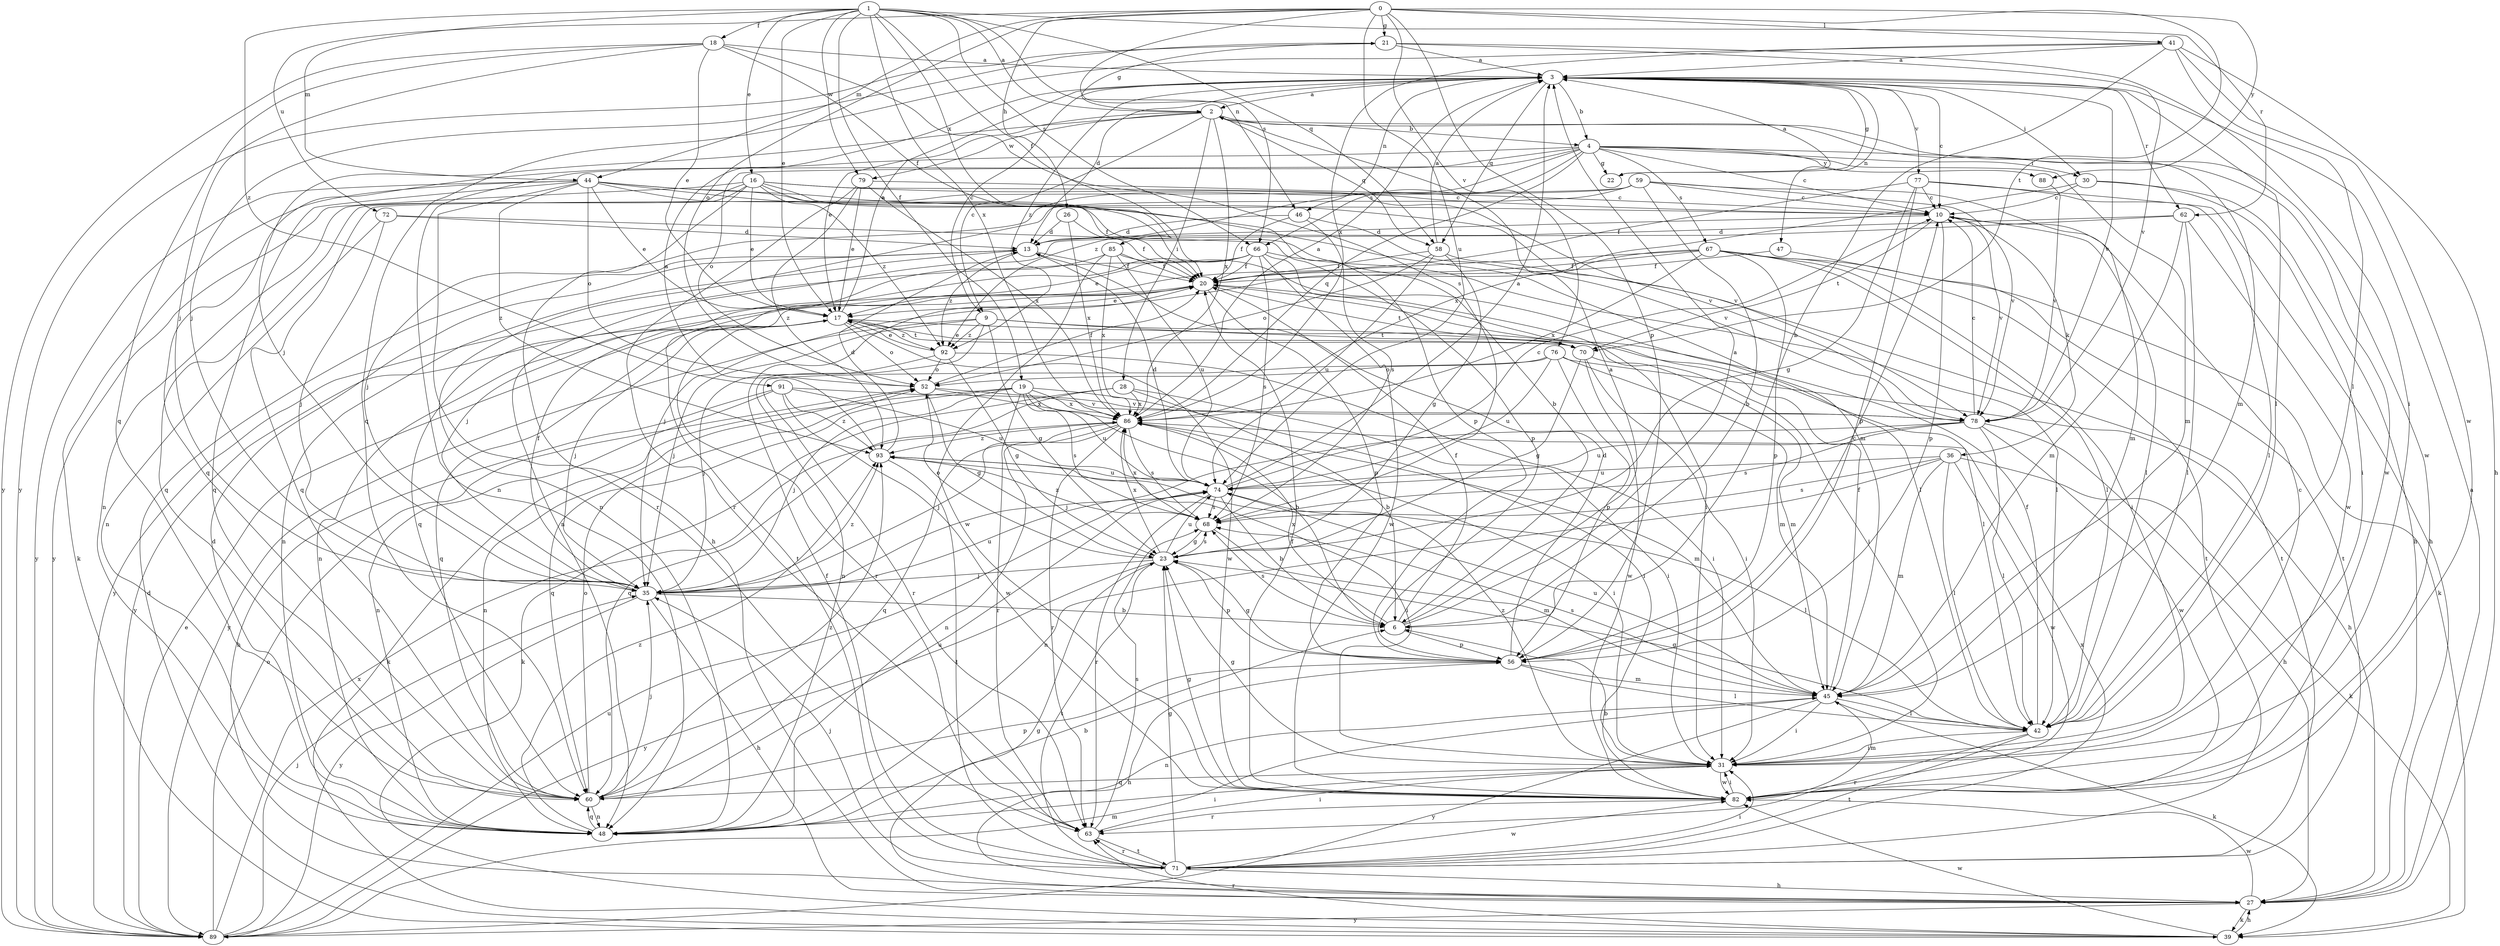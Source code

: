 strict digraph  {
0;
1;
2;
3;
4;
6;
9;
10;
13;
16;
17;
18;
19;
20;
21;
22;
23;
26;
27;
28;
30;
31;
35;
36;
39;
41;
42;
44;
45;
46;
47;
48;
52;
56;
58;
59;
60;
62;
63;
66;
67;
68;
70;
71;
72;
74;
76;
77;
78;
79;
82;
85;
86;
88;
89;
91;
92;
93;
0 -> 21  [label=g];
0 -> 26  [label=h];
0 -> 41  [label=l];
0 -> 44  [label=m];
0 -> 52  [label=o];
0 -> 56  [label=p];
0 -> 66  [label=s];
0 -> 70  [label=t];
0 -> 72  [label=u];
0 -> 74  [label=u];
0 -> 76  [label=v];
0 -> 88  [label=y];
1 -> 2  [label=a];
1 -> 16  [label=e];
1 -> 17  [label=e];
1 -> 18  [label=f];
1 -> 19  [label=f];
1 -> 20  [label=f];
1 -> 44  [label=m];
1 -> 46  [label=n];
1 -> 58  [label=q];
1 -> 62  [label=r];
1 -> 66  [label=s];
1 -> 79  [label=w];
1 -> 85  [label=x];
1 -> 86  [label=x];
1 -> 91  [label=z];
2 -> 4  [label=b];
2 -> 9  [label=c];
2 -> 17  [label=e];
2 -> 21  [label=g];
2 -> 28  [label=i];
2 -> 35  [label=j];
2 -> 45  [label=m];
2 -> 58  [label=q];
2 -> 79  [label=w];
2 -> 82  [label=w];
2 -> 86  [label=x];
3 -> 2  [label=a];
3 -> 4  [label=b];
3 -> 9  [label=c];
3 -> 10  [label=c];
3 -> 13  [label=d];
3 -> 22  [label=g];
3 -> 30  [label=i];
3 -> 42  [label=l];
3 -> 46  [label=n];
3 -> 47  [label=n];
3 -> 58  [label=q];
3 -> 62  [label=r];
3 -> 77  [label=v];
3 -> 78  [label=v];
3 -> 92  [label=z];
4 -> 10  [label=c];
4 -> 22  [label=g];
4 -> 30  [label=i];
4 -> 45  [label=m];
4 -> 48  [label=n];
4 -> 52  [label=o];
4 -> 60  [label=q];
4 -> 66  [label=s];
4 -> 67  [label=s];
4 -> 82  [label=w];
4 -> 88  [label=y];
4 -> 92  [label=z];
4 -> 86  [label=q];
6 -> 2  [label=a];
6 -> 3  [label=a];
6 -> 20  [label=f];
6 -> 56  [label=p];
6 -> 68  [label=s];
6 -> 86  [label=x];
9 -> 23  [label=g];
9 -> 31  [label=i];
9 -> 35  [label=j];
9 -> 48  [label=n];
9 -> 70  [label=t];
9 -> 89  [label=y];
9 -> 92  [label=z];
10 -> 13  [label=d];
10 -> 36  [label=k];
10 -> 42  [label=l];
10 -> 56  [label=p];
10 -> 70  [label=t];
10 -> 78  [label=v];
13 -> 20  [label=f];
13 -> 48  [label=n];
13 -> 92  [label=z];
16 -> 10  [label=c];
16 -> 17  [label=e];
16 -> 20  [label=f];
16 -> 27  [label=h];
16 -> 48  [label=n];
16 -> 56  [label=p];
16 -> 60  [label=q];
16 -> 78  [label=v];
16 -> 89  [label=y];
16 -> 92  [label=z];
17 -> 3  [label=a];
17 -> 35  [label=j];
17 -> 42  [label=l];
17 -> 52  [label=o];
17 -> 60  [label=q];
17 -> 63  [label=r];
17 -> 70  [label=t];
17 -> 82  [label=w];
17 -> 92  [label=z];
18 -> 3  [label=a];
18 -> 17  [label=e];
18 -> 20  [label=f];
18 -> 35  [label=j];
18 -> 60  [label=q];
18 -> 68  [label=s];
18 -> 89  [label=y];
19 -> 6  [label=b];
19 -> 31  [label=i];
19 -> 35  [label=j];
19 -> 39  [label=k];
19 -> 60  [label=q];
19 -> 63  [label=r];
19 -> 68  [label=s];
19 -> 74  [label=u];
19 -> 86  [label=x];
20 -> 17  [label=e];
20 -> 48  [label=n];
20 -> 56  [label=p];
20 -> 70  [label=t];
20 -> 89  [label=y];
21 -> 3  [label=a];
21 -> 31  [label=i];
21 -> 35  [label=j];
21 -> 78  [label=v];
21 -> 89  [label=y];
22 -> 3  [label=a];
23 -> 35  [label=j];
23 -> 52  [label=o];
23 -> 56  [label=p];
23 -> 68  [label=s];
23 -> 71  [label=t];
23 -> 74  [label=u];
23 -> 86  [label=x];
23 -> 89  [label=y];
26 -> 13  [label=d];
26 -> 20  [label=f];
26 -> 86  [label=x];
27 -> 3  [label=a];
27 -> 23  [label=g];
27 -> 39  [label=k];
27 -> 82  [label=w];
27 -> 89  [label=y];
28 -> 6  [label=b];
28 -> 31  [label=i];
28 -> 39  [label=k];
28 -> 60  [label=q];
28 -> 86  [label=x];
30 -> 10  [label=c];
30 -> 27  [label=h];
30 -> 31  [label=i];
30 -> 86  [label=x];
31 -> 10  [label=c];
31 -> 23  [label=g];
31 -> 60  [label=q];
31 -> 82  [label=w];
31 -> 93  [label=z];
35 -> 6  [label=b];
35 -> 20  [label=f];
35 -> 27  [label=h];
35 -> 74  [label=u];
35 -> 89  [label=y];
35 -> 93  [label=z];
36 -> 39  [label=k];
36 -> 42  [label=l];
36 -> 45  [label=m];
36 -> 48  [label=n];
36 -> 68  [label=s];
36 -> 74  [label=u];
36 -> 82  [label=w];
39 -> 13  [label=d];
39 -> 27  [label=h];
39 -> 63  [label=r];
39 -> 82  [label=w];
41 -> 3  [label=a];
41 -> 6  [label=b];
41 -> 27  [label=h];
41 -> 42  [label=l];
41 -> 60  [label=q];
41 -> 82  [label=w];
41 -> 86  [label=x];
42 -> 20  [label=f];
42 -> 23  [label=g];
42 -> 31  [label=i];
42 -> 63  [label=r];
42 -> 71  [label=t];
44 -> 6  [label=b];
44 -> 10  [label=c];
44 -> 17  [label=e];
44 -> 39  [label=k];
44 -> 45  [label=m];
44 -> 52  [label=o];
44 -> 60  [label=q];
44 -> 63  [label=r];
44 -> 78  [label=v];
44 -> 89  [label=y];
44 -> 93  [label=z];
45 -> 20  [label=f];
45 -> 31  [label=i];
45 -> 39  [label=k];
45 -> 42  [label=l];
45 -> 48  [label=n];
45 -> 68  [label=s];
45 -> 74  [label=u];
45 -> 89  [label=y];
46 -> 13  [label=d];
46 -> 20  [label=f];
46 -> 68  [label=s];
46 -> 78  [label=v];
47 -> 20  [label=f];
47 -> 71  [label=t];
48 -> 6  [label=b];
48 -> 13  [label=d];
48 -> 31  [label=i];
48 -> 60  [label=q];
48 -> 93  [label=z];
52 -> 20  [label=f];
52 -> 23  [label=g];
52 -> 48  [label=n];
52 -> 78  [label=v];
52 -> 86  [label=x];
56 -> 10  [label=c];
56 -> 13  [label=d];
56 -> 23  [label=g];
56 -> 27  [label=h];
56 -> 42  [label=l];
56 -> 45  [label=m];
58 -> 3  [label=a];
58 -> 20  [label=f];
58 -> 23  [label=g];
58 -> 52  [label=o];
58 -> 71  [label=t];
58 -> 74  [label=u];
59 -> 6  [label=b];
59 -> 10  [label=c];
59 -> 35  [label=j];
59 -> 45  [label=m];
59 -> 48  [label=n];
59 -> 60  [label=q];
59 -> 78  [label=v];
60 -> 35  [label=j];
60 -> 48  [label=n];
60 -> 52  [label=o];
60 -> 56  [label=p];
60 -> 74  [label=u];
60 -> 93  [label=z];
62 -> 13  [label=d];
62 -> 42  [label=l];
62 -> 45  [label=m];
62 -> 48  [label=n];
62 -> 82  [label=w];
63 -> 31  [label=i];
63 -> 68  [label=s];
63 -> 71  [label=t];
66 -> 17  [label=e];
66 -> 20  [label=f];
66 -> 31  [label=i];
66 -> 35  [label=j];
66 -> 42  [label=l];
66 -> 68  [label=s];
66 -> 82  [label=w];
66 -> 89  [label=y];
67 -> 20  [label=f];
67 -> 31  [label=i];
67 -> 35  [label=j];
67 -> 39  [label=k];
67 -> 42  [label=l];
67 -> 56  [label=p];
67 -> 60  [label=q];
67 -> 71  [label=t];
67 -> 86  [label=x];
68 -> 23  [label=g];
68 -> 45  [label=m];
68 -> 86  [label=x];
68 -> 93  [label=z];
70 -> 17  [label=e];
70 -> 23  [label=g];
70 -> 31  [label=i];
70 -> 45  [label=m];
70 -> 82  [label=w];
71 -> 20  [label=f];
71 -> 23  [label=g];
71 -> 27  [label=h];
71 -> 31  [label=i];
71 -> 35  [label=j];
71 -> 63  [label=r];
71 -> 82  [label=w];
71 -> 86  [label=x];
72 -> 13  [label=d];
72 -> 35  [label=j];
72 -> 48  [label=n];
72 -> 56  [label=p];
74 -> 3  [label=a];
74 -> 6  [label=b];
74 -> 10  [label=c];
74 -> 13  [label=d];
74 -> 42  [label=l];
74 -> 63  [label=r];
74 -> 68  [label=s];
76 -> 27  [label=h];
76 -> 45  [label=m];
76 -> 52  [label=o];
76 -> 56  [label=p];
76 -> 63  [label=r];
76 -> 74  [label=u];
77 -> 10  [label=c];
77 -> 20  [label=f];
77 -> 23  [label=g];
77 -> 27  [label=h];
77 -> 42  [label=l];
77 -> 56  [label=p];
78 -> 10  [label=c];
78 -> 27  [label=h];
78 -> 35  [label=j];
78 -> 42  [label=l];
78 -> 68  [label=s];
78 -> 74  [label=u];
78 -> 82  [label=w];
79 -> 10  [label=c];
79 -> 17  [label=e];
79 -> 63  [label=r];
79 -> 86  [label=x];
79 -> 93  [label=z];
82 -> 6  [label=b];
82 -> 20  [label=f];
82 -> 23  [label=g];
82 -> 31  [label=i];
82 -> 45  [label=m];
82 -> 63  [label=r];
85 -> 20  [label=f];
85 -> 42  [label=l];
85 -> 71  [label=t];
85 -> 74  [label=u];
85 -> 82  [label=w];
85 -> 86  [label=x];
86 -> 3  [label=a];
86 -> 31  [label=i];
86 -> 35  [label=j];
86 -> 45  [label=m];
86 -> 48  [label=n];
86 -> 60  [label=q];
86 -> 63  [label=r];
86 -> 68  [label=s];
86 -> 93  [label=z];
88 -> 78  [label=v];
89 -> 17  [label=e];
89 -> 35  [label=j];
89 -> 45  [label=m];
89 -> 52  [label=o];
89 -> 74  [label=u];
89 -> 86  [label=x];
91 -> 27  [label=h];
91 -> 48  [label=n];
91 -> 74  [label=u];
91 -> 78  [label=v];
91 -> 82  [label=w];
91 -> 93  [label=z];
92 -> 17  [label=e];
92 -> 23  [label=g];
92 -> 31  [label=i];
92 -> 35  [label=j];
92 -> 52  [label=o];
93 -> 3  [label=a];
93 -> 13  [label=d];
93 -> 31  [label=i];
93 -> 71  [label=t];
93 -> 74  [label=u];
}
